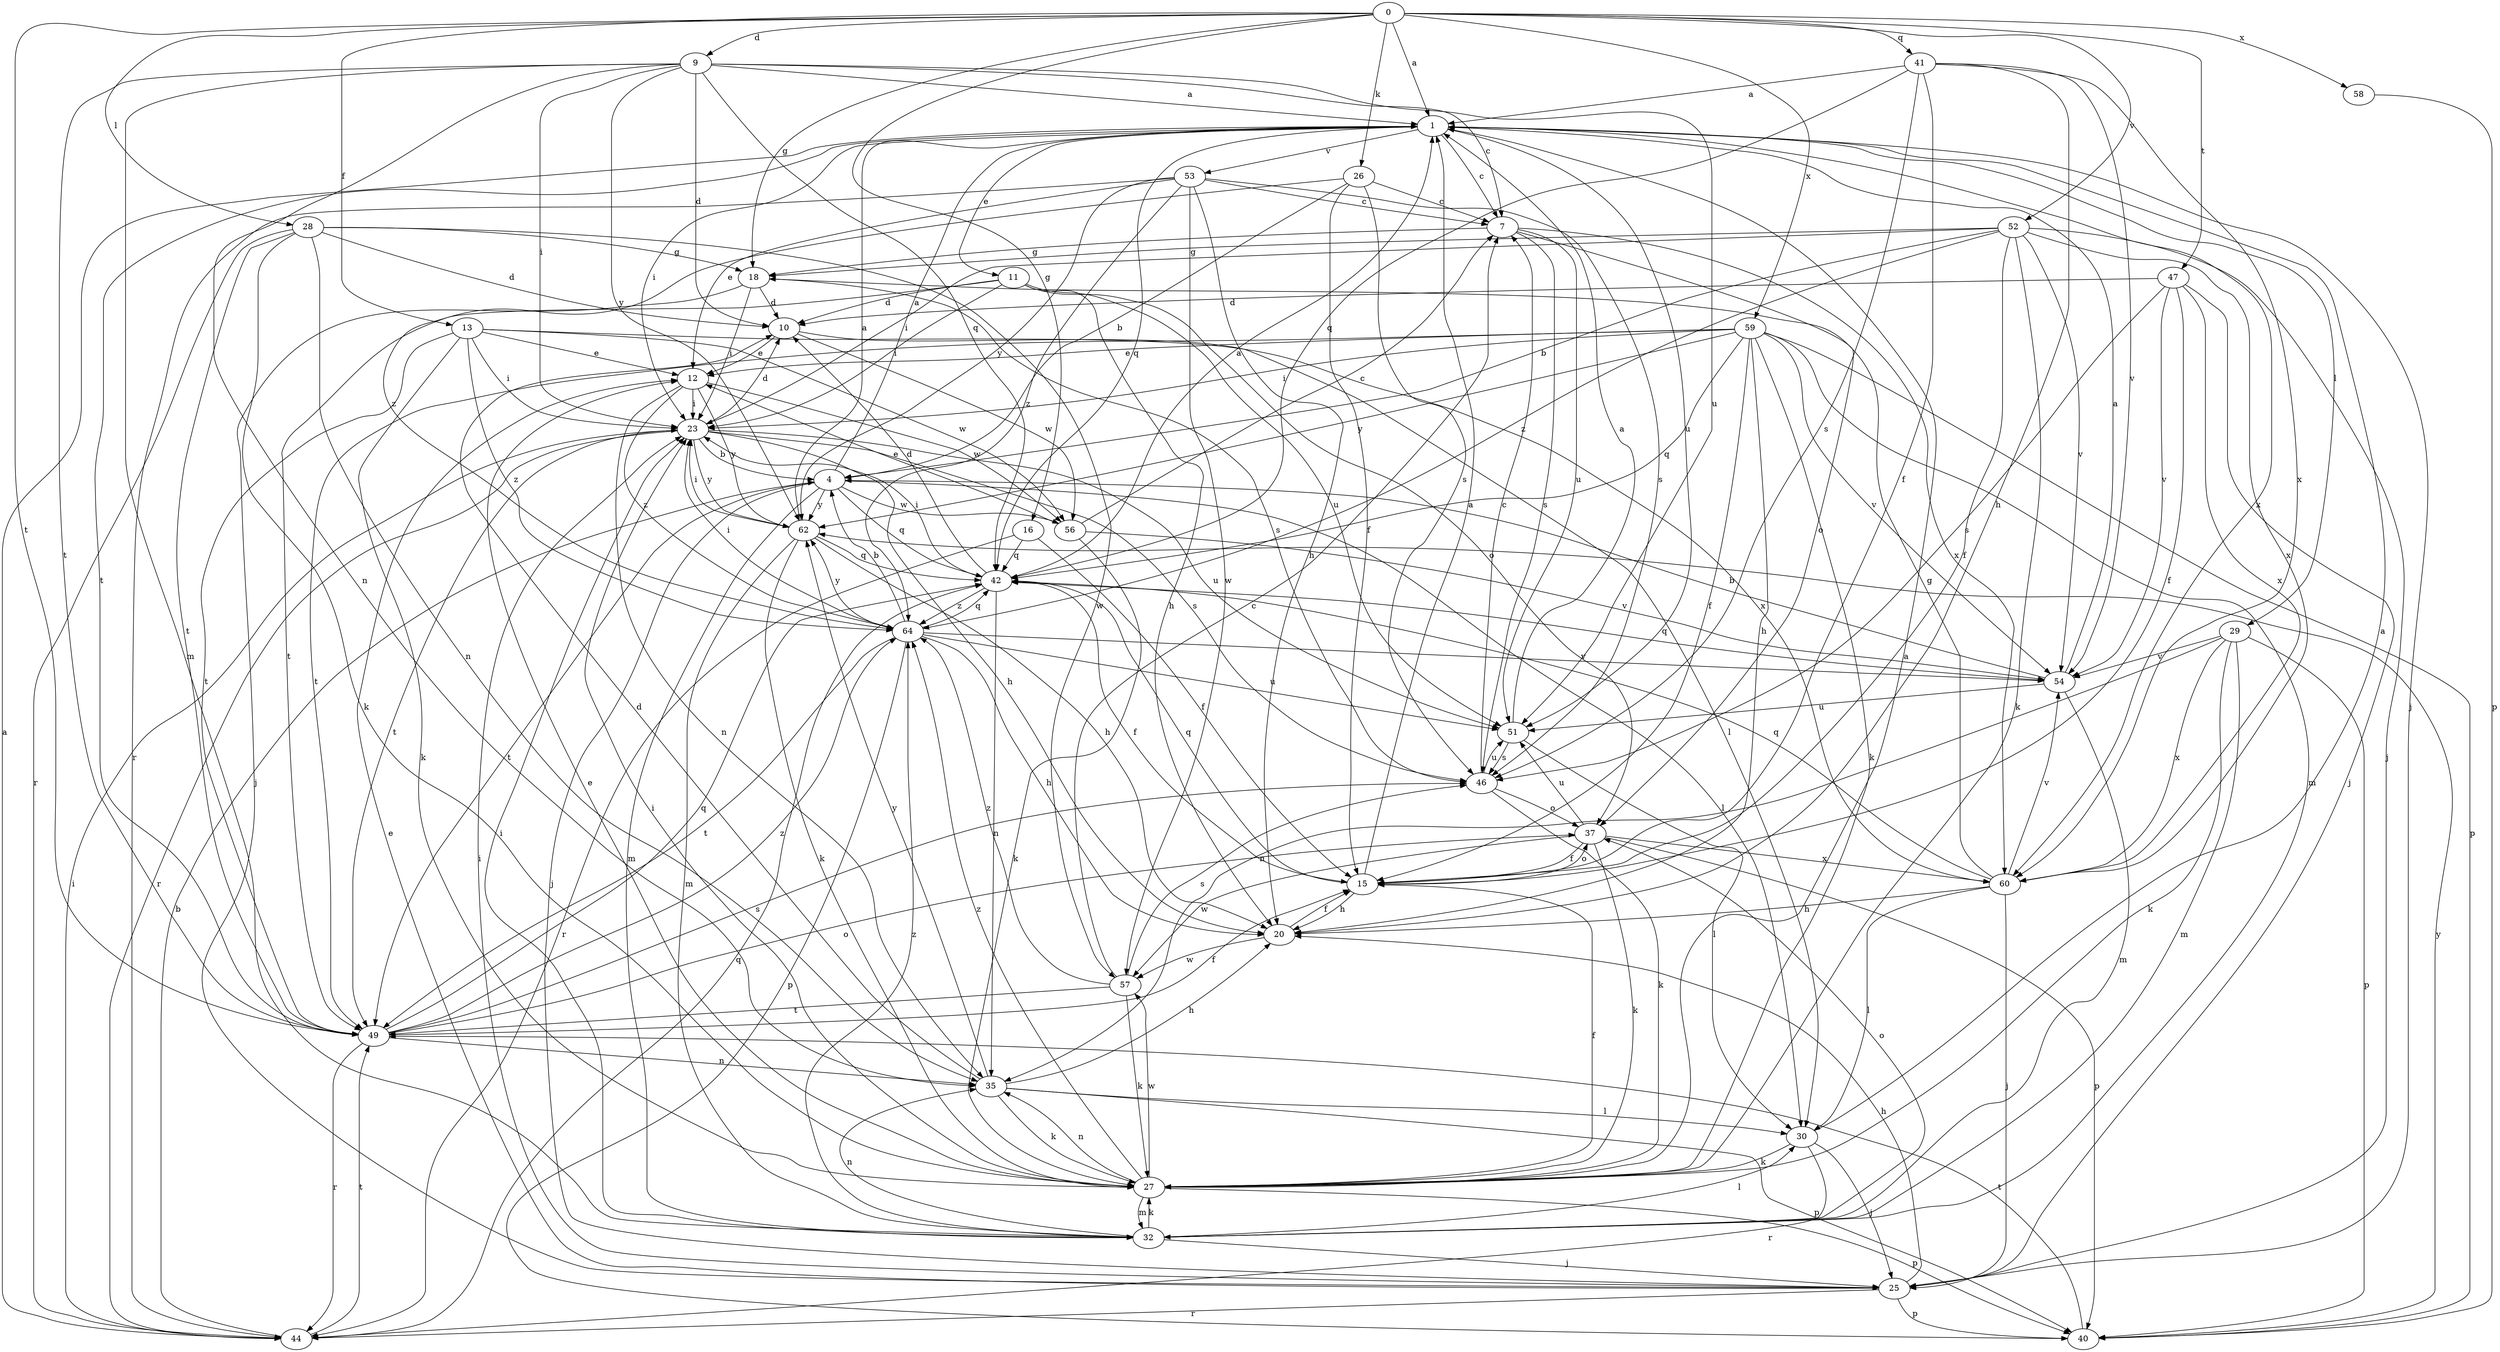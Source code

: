 strict digraph  {
0;
1;
4;
7;
9;
10;
11;
12;
13;
15;
16;
18;
20;
23;
25;
26;
27;
28;
29;
30;
32;
35;
37;
40;
41;
42;
44;
46;
47;
49;
51;
52;
53;
54;
56;
57;
58;
59;
60;
62;
64;
0 -> 1  [label=a];
0 -> 9  [label=d];
0 -> 13  [label=f];
0 -> 16  [label=g];
0 -> 18  [label=g];
0 -> 26  [label=k];
0 -> 28  [label=l];
0 -> 41  [label=q];
0 -> 47  [label=t];
0 -> 49  [label=t];
0 -> 52  [label=v];
0 -> 58  [label=x];
0 -> 59  [label=x];
1 -> 7  [label=c];
1 -> 11  [label=e];
1 -> 23  [label=i];
1 -> 25  [label=j];
1 -> 29  [label=l];
1 -> 42  [label=q];
1 -> 49  [label=t];
1 -> 51  [label=u];
1 -> 53  [label=v];
1 -> 60  [label=x];
4 -> 1  [label=a];
4 -> 25  [label=j];
4 -> 30  [label=l];
4 -> 32  [label=m];
4 -> 42  [label=q];
4 -> 49  [label=t];
4 -> 56  [label=w];
4 -> 62  [label=y];
7 -> 18  [label=g];
7 -> 37  [label=o];
7 -> 46  [label=s];
7 -> 51  [label=u];
7 -> 60  [label=x];
9 -> 1  [label=a];
9 -> 7  [label=c];
9 -> 10  [label=d];
9 -> 23  [label=i];
9 -> 32  [label=m];
9 -> 35  [label=n];
9 -> 42  [label=q];
9 -> 49  [label=t];
9 -> 51  [label=u];
9 -> 62  [label=y];
10 -> 12  [label=e];
10 -> 30  [label=l];
10 -> 56  [label=w];
11 -> 10  [label=d];
11 -> 20  [label=h];
11 -> 23  [label=i];
11 -> 37  [label=o];
11 -> 49  [label=t];
11 -> 51  [label=u];
12 -> 23  [label=i];
12 -> 35  [label=n];
12 -> 56  [label=w];
12 -> 62  [label=y];
12 -> 64  [label=z];
13 -> 12  [label=e];
13 -> 23  [label=i];
13 -> 27  [label=k];
13 -> 49  [label=t];
13 -> 56  [label=w];
13 -> 60  [label=x];
13 -> 64  [label=z];
15 -> 1  [label=a];
15 -> 20  [label=h];
15 -> 37  [label=o];
15 -> 42  [label=q];
16 -> 15  [label=f];
16 -> 42  [label=q];
16 -> 44  [label=r];
18 -> 10  [label=d];
18 -> 23  [label=i];
18 -> 25  [label=j];
18 -> 46  [label=s];
20 -> 15  [label=f];
20 -> 57  [label=w];
23 -> 4  [label=b];
23 -> 10  [label=d];
23 -> 20  [label=h];
23 -> 44  [label=r];
23 -> 46  [label=s];
23 -> 49  [label=t];
23 -> 51  [label=u];
23 -> 62  [label=y];
25 -> 12  [label=e];
25 -> 20  [label=h];
25 -> 23  [label=i];
25 -> 40  [label=p];
25 -> 44  [label=r];
26 -> 4  [label=b];
26 -> 7  [label=c];
26 -> 15  [label=f];
26 -> 46  [label=s];
26 -> 64  [label=z];
27 -> 1  [label=a];
27 -> 12  [label=e];
27 -> 15  [label=f];
27 -> 23  [label=i];
27 -> 32  [label=m];
27 -> 35  [label=n];
27 -> 40  [label=p];
27 -> 57  [label=w];
27 -> 64  [label=z];
28 -> 10  [label=d];
28 -> 18  [label=g];
28 -> 27  [label=k];
28 -> 35  [label=n];
28 -> 44  [label=r];
28 -> 49  [label=t];
28 -> 57  [label=w];
29 -> 27  [label=k];
29 -> 32  [label=m];
29 -> 35  [label=n];
29 -> 40  [label=p];
29 -> 54  [label=v];
29 -> 60  [label=x];
30 -> 1  [label=a];
30 -> 25  [label=j];
30 -> 27  [label=k];
30 -> 44  [label=r];
32 -> 23  [label=i];
32 -> 25  [label=j];
32 -> 27  [label=k];
32 -> 30  [label=l];
32 -> 35  [label=n];
32 -> 37  [label=o];
32 -> 64  [label=z];
35 -> 10  [label=d];
35 -> 20  [label=h];
35 -> 27  [label=k];
35 -> 30  [label=l];
35 -> 40  [label=p];
35 -> 62  [label=y];
37 -> 15  [label=f];
37 -> 27  [label=k];
37 -> 40  [label=p];
37 -> 51  [label=u];
37 -> 57  [label=w];
37 -> 60  [label=x];
40 -> 49  [label=t];
40 -> 62  [label=y];
41 -> 1  [label=a];
41 -> 15  [label=f];
41 -> 20  [label=h];
41 -> 42  [label=q];
41 -> 46  [label=s];
41 -> 54  [label=v];
41 -> 60  [label=x];
42 -> 1  [label=a];
42 -> 10  [label=d];
42 -> 15  [label=f];
42 -> 23  [label=i];
42 -> 35  [label=n];
42 -> 64  [label=z];
44 -> 1  [label=a];
44 -> 4  [label=b];
44 -> 23  [label=i];
44 -> 42  [label=q];
44 -> 49  [label=t];
46 -> 7  [label=c];
46 -> 27  [label=k];
46 -> 37  [label=o];
46 -> 51  [label=u];
47 -> 10  [label=d];
47 -> 15  [label=f];
47 -> 25  [label=j];
47 -> 46  [label=s];
47 -> 54  [label=v];
47 -> 60  [label=x];
49 -> 15  [label=f];
49 -> 35  [label=n];
49 -> 37  [label=o];
49 -> 42  [label=q];
49 -> 44  [label=r];
49 -> 46  [label=s];
49 -> 64  [label=z];
51 -> 1  [label=a];
51 -> 30  [label=l];
51 -> 46  [label=s];
52 -> 4  [label=b];
52 -> 15  [label=f];
52 -> 18  [label=g];
52 -> 23  [label=i];
52 -> 25  [label=j];
52 -> 27  [label=k];
52 -> 54  [label=v];
52 -> 60  [label=x];
52 -> 64  [label=z];
53 -> 7  [label=c];
53 -> 12  [label=e];
53 -> 20  [label=h];
53 -> 44  [label=r];
53 -> 46  [label=s];
53 -> 57  [label=w];
53 -> 62  [label=y];
53 -> 64  [label=z];
54 -> 1  [label=a];
54 -> 4  [label=b];
54 -> 32  [label=m];
54 -> 42  [label=q];
54 -> 51  [label=u];
56 -> 7  [label=c];
56 -> 12  [label=e];
56 -> 27  [label=k];
56 -> 54  [label=v];
57 -> 7  [label=c];
57 -> 27  [label=k];
57 -> 46  [label=s];
57 -> 49  [label=t];
57 -> 64  [label=z];
58 -> 40  [label=p];
59 -> 12  [label=e];
59 -> 15  [label=f];
59 -> 20  [label=h];
59 -> 23  [label=i];
59 -> 27  [label=k];
59 -> 32  [label=m];
59 -> 40  [label=p];
59 -> 42  [label=q];
59 -> 49  [label=t];
59 -> 54  [label=v];
59 -> 62  [label=y];
60 -> 18  [label=g];
60 -> 20  [label=h];
60 -> 25  [label=j];
60 -> 30  [label=l];
60 -> 42  [label=q];
60 -> 54  [label=v];
62 -> 1  [label=a];
62 -> 20  [label=h];
62 -> 23  [label=i];
62 -> 27  [label=k];
62 -> 32  [label=m];
62 -> 42  [label=q];
64 -> 4  [label=b];
64 -> 20  [label=h];
64 -> 23  [label=i];
64 -> 40  [label=p];
64 -> 42  [label=q];
64 -> 49  [label=t];
64 -> 51  [label=u];
64 -> 54  [label=v];
64 -> 62  [label=y];
}
